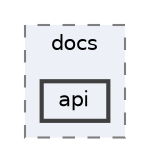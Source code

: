 digraph "pkiclassroomrescheduler/src/main/frontend/node_modules/fs-monkey/docs/api"
{
 // LATEX_PDF_SIZE
  bgcolor="transparent";
  edge [fontname=Helvetica,fontsize=10,labelfontname=Helvetica,labelfontsize=10];
  node [fontname=Helvetica,fontsize=10,shape=box,height=0.2,width=0.4];
  compound=true
  subgraph clusterdir_ed9b135d0bf213ccc0e4085f9fbaaf1d {
    graph [ bgcolor="#edf0f7", pencolor="grey50", label="docs", fontname=Helvetica,fontsize=10 style="filled,dashed", URL="dir_ed9b135d0bf213ccc0e4085f9fbaaf1d.html",tooltip=""]
  dir_a60b67747d67cfef8404e4634857f09f [label="api", fillcolor="#edf0f7", color="grey25", style="filled,bold", URL="dir_a60b67747d67cfef8404e4634857f09f.html",tooltip=""];
  }
}
